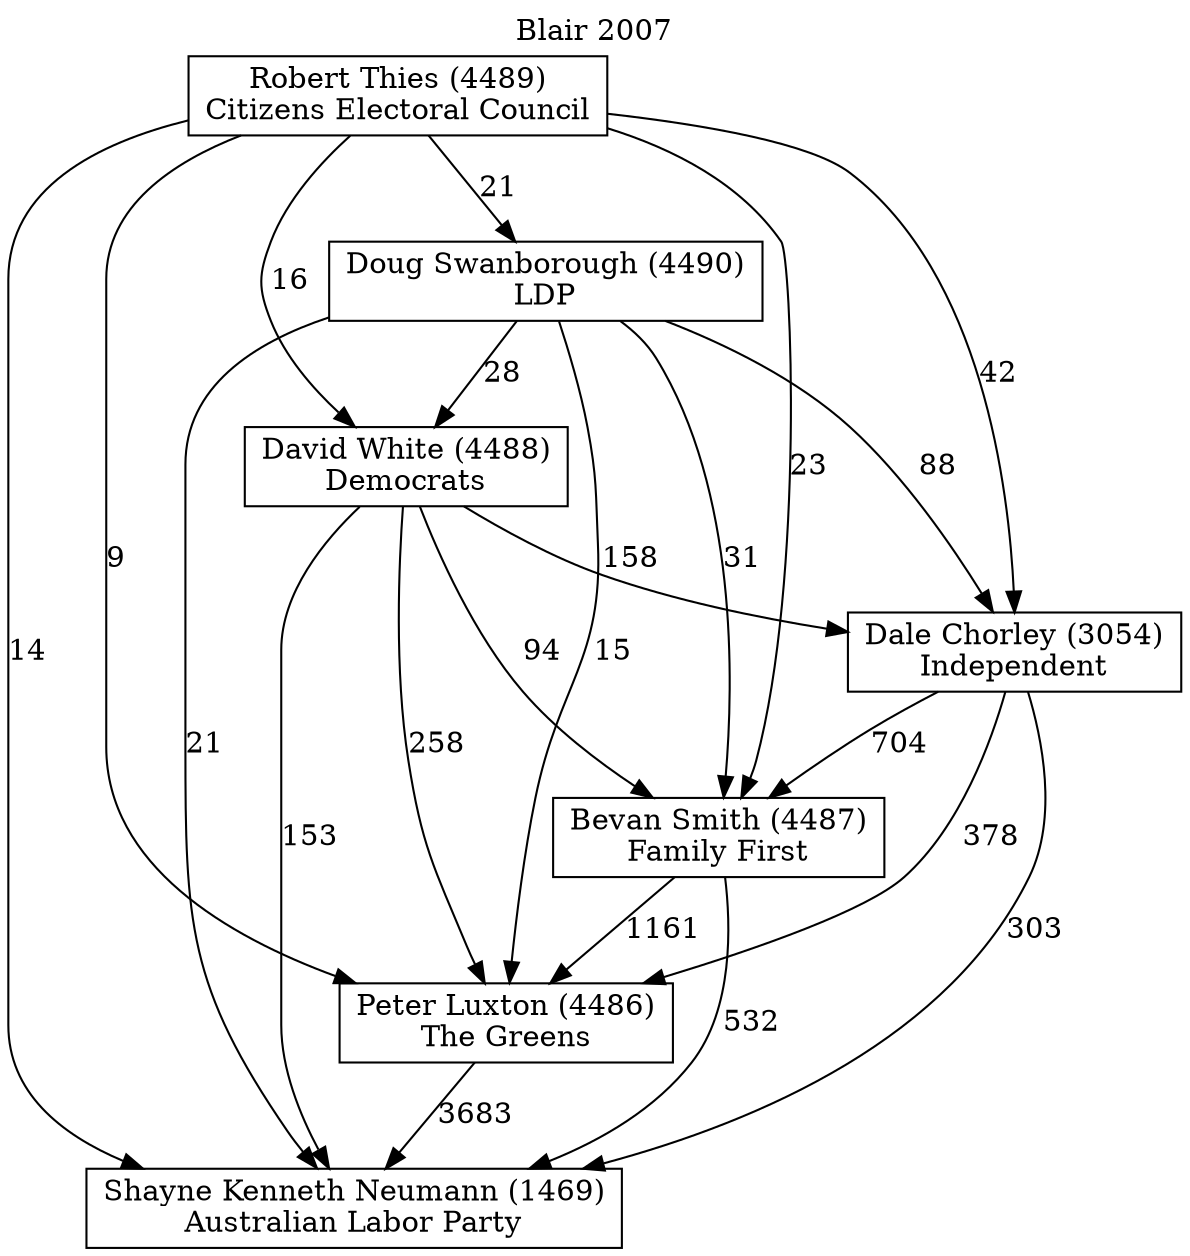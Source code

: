 // House preference flow
digraph "Shayne Kenneth Neumann (1469)_Blair_2007" {
	graph [label="Blair 2007" labelloc=t mclimit=10]
	node [shape=box]
	"Shayne Kenneth Neumann (1469)" [label="Shayne Kenneth Neumann (1469)
Australian Labor Party"]
	"Peter Luxton (4486)" [label="Peter Luxton (4486)
The Greens"]
	"Bevan Smith (4487)" [label="Bevan Smith (4487)
Family First"]
	"Dale Chorley (3054)" [label="Dale Chorley (3054)
Independent"]
	"David White (4488)" [label="David White (4488)
Democrats"]
	"Doug Swanborough (4490)" [label="Doug Swanborough (4490)
LDP"]
	"Robert Thies (4489)" [label="Robert Thies (4489)
Citizens Electoral Council"]
	"Peter Luxton (4486)" -> "Shayne Kenneth Neumann (1469)" [label=3683]
	"Bevan Smith (4487)" -> "Peter Luxton (4486)" [label=1161]
	"Dale Chorley (3054)" -> "Bevan Smith (4487)" [label=704]
	"David White (4488)" -> "Dale Chorley (3054)" [label=158]
	"Doug Swanborough (4490)" -> "David White (4488)" [label=28]
	"Robert Thies (4489)" -> "Doug Swanborough (4490)" [label=21]
	"Bevan Smith (4487)" -> "Shayne Kenneth Neumann (1469)" [label=532]
	"Dale Chorley (3054)" -> "Shayne Kenneth Neumann (1469)" [label=303]
	"David White (4488)" -> "Shayne Kenneth Neumann (1469)" [label=153]
	"Doug Swanborough (4490)" -> "Shayne Kenneth Neumann (1469)" [label=21]
	"Robert Thies (4489)" -> "Shayne Kenneth Neumann (1469)" [label=14]
	"Robert Thies (4489)" -> "David White (4488)" [label=16]
	"Doug Swanborough (4490)" -> "Dale Chorley (3054)" [label=88]
	"Robert Thies (4489)" -> "Dale Chorley (3054)" [label=42]
	"David White (4488)" -> "Bevan Smith (4487)" [label=94]
	"Doug Swanborough (4490)" -> "Bevan Smith (4487)" [label=31]
	"Robert Thies (4489)" -> "Bevan Smith (4487)" [label=23]
	"Dale Chorley (3054)" -> "Peter Luxton (4486)" [label=378]
	"David White (4488)" -> "Peter Luxton (4486)" [label=258]
	"Doug Swanborough (4490)" -> "Peter Luxton (4486)" [label=15]
	"Robert Thies (4489)" -> "Peter Luxton (4486)" [label=9]
}
